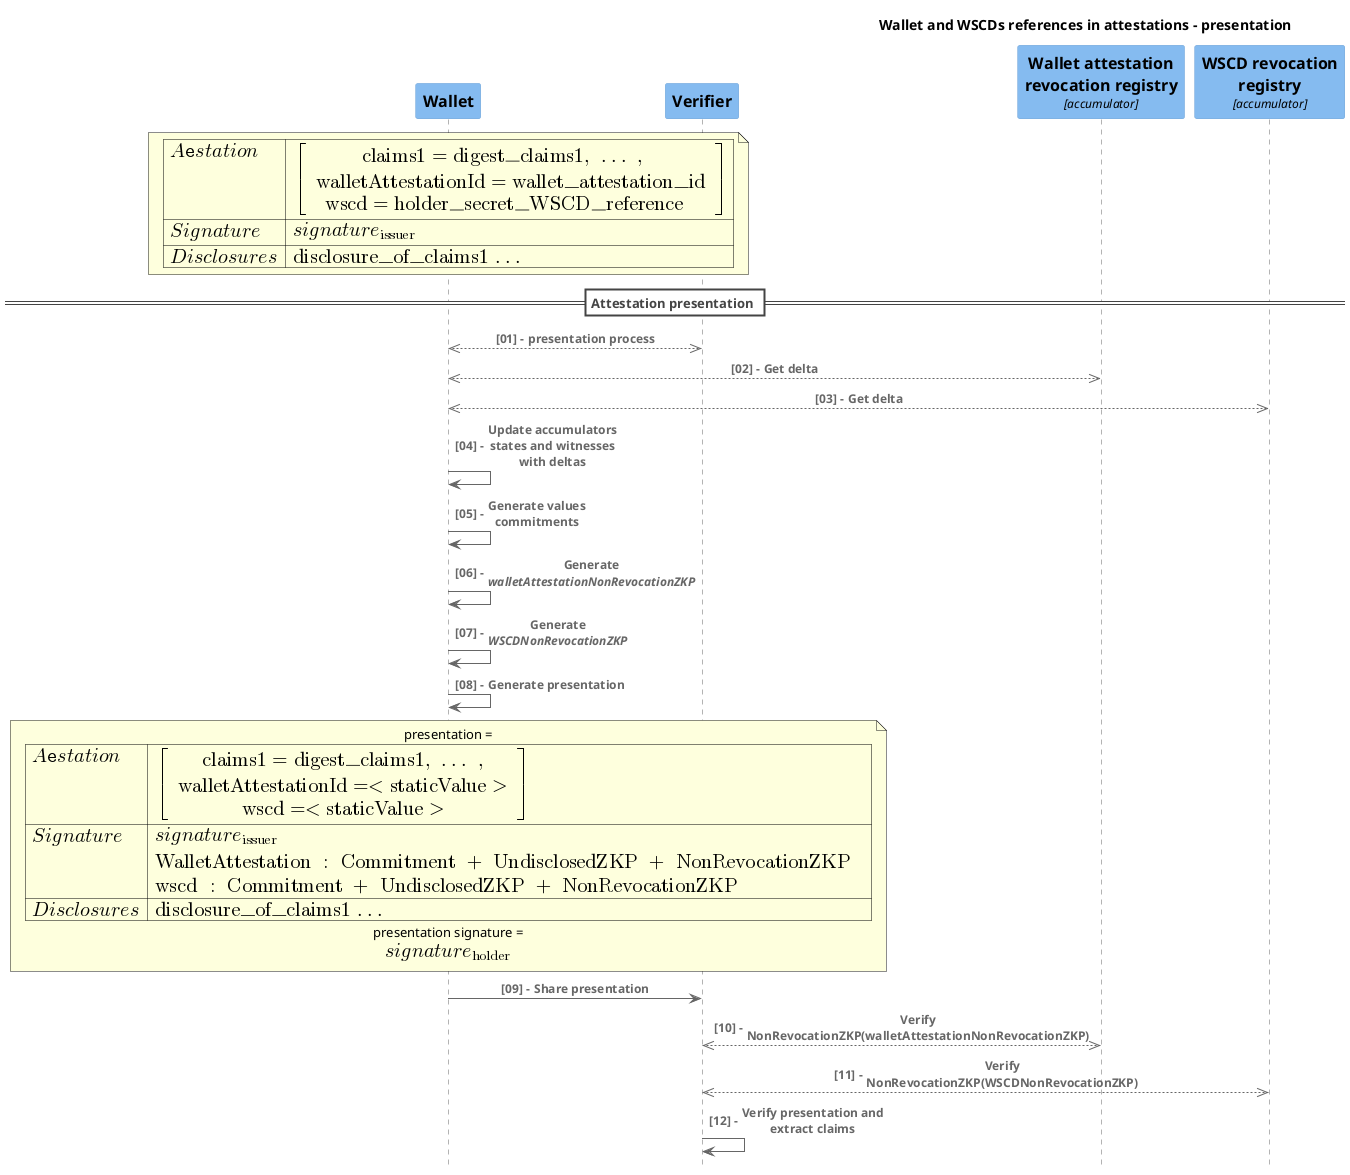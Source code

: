 @startuml 1/wallet-attestation-references-presentation
title Wallet and WSCDs references in attestations - presentation


!include <c4/C4_Context.puml>
!include <c4/C4_Container.puml>
!include <c4/C4_Component.puml>
!include <c4/C4_Dynamic.puml>
!include <c4/C4_Sequence.puml>
!include <office/Users/user.puml>
!include <office/Users/mobile_user.puml>

HIDE_STEREOTYPE()
autonumber "<b>[00] - "

Component(wallet, "Wallet")
Component(verifier, "Verifier")
Component(issuerWA, "Wallet attestation \n revocation registry", "accumulator")
Component(issuerWSCD, "WSCD revocation \n registry", "accumulator")


note over wallet
| <math>Attestation</math> | <math>[["claims1=digest_claims1, ... , "], [ "walletAttestationId=wallet_attestation_id"],  ["wscd=holder_secret_WSCD_reference "]]</math>|
| <math>Signature</math> | <math>signature_("issuer")</math> |
| <math>Disclosures</math> | <math>"disclosure_of_claims1 ... "</math>|
end note

== Attestation presentation ==
BiRel(wallet, verifier, "presentation process")
BiRel(wallet, issuerWA, "Get delta")
BiRel(wallet, issuerWSCD, "Get delta")
Rel(wallet, wallet, "Update accumulators states and witnesses with deltas")
Rel(wallet, wallet, "Generate values commitments")
Rel(wallet, wallet, "Generate //walletAttestationNonRevocationZKP//")
Rel(wallet, wallet, "Generate //WSCDNonRevocationZKP//")
Rel(wallet, wallet, "Generate presentation")

note over wallet
presentation =
| <math>Attestation</math> | <math>[["claims1=digest_claims1, ... ,"], ["walletAttestationId=<staticValue>"], ["wscd=<staticValue>"]]</math>|
| <math>Signature</math> | <math>signature_("issuer")</math> \n <math>"WalletAttestation : Commitment + UndisclosedZKP + NonRevocationZKP "</math> \n <math>"wscd : Commitment + UndisclosedZKP + NonRevocationZKP"</math> |
| <math>Disclosures</math> | <math>"disclosure_of_claims1 ... "</math>|
presentation signature = <math>signature_("holder")</math>
end note

Rel(wallet, verifier, "Share presentation")
BiRel(verifier, issuerWA, "Verify NonRevocationZKP(walletAttestationNonRevocationZKP)")
BiRel(verifier, issuerWSCD, "Verify NonRevocationZKP(WSCDNonRevocationZKP)")
Rel(verifier, verifier, "Verify presentation and extract claims")

@enduml